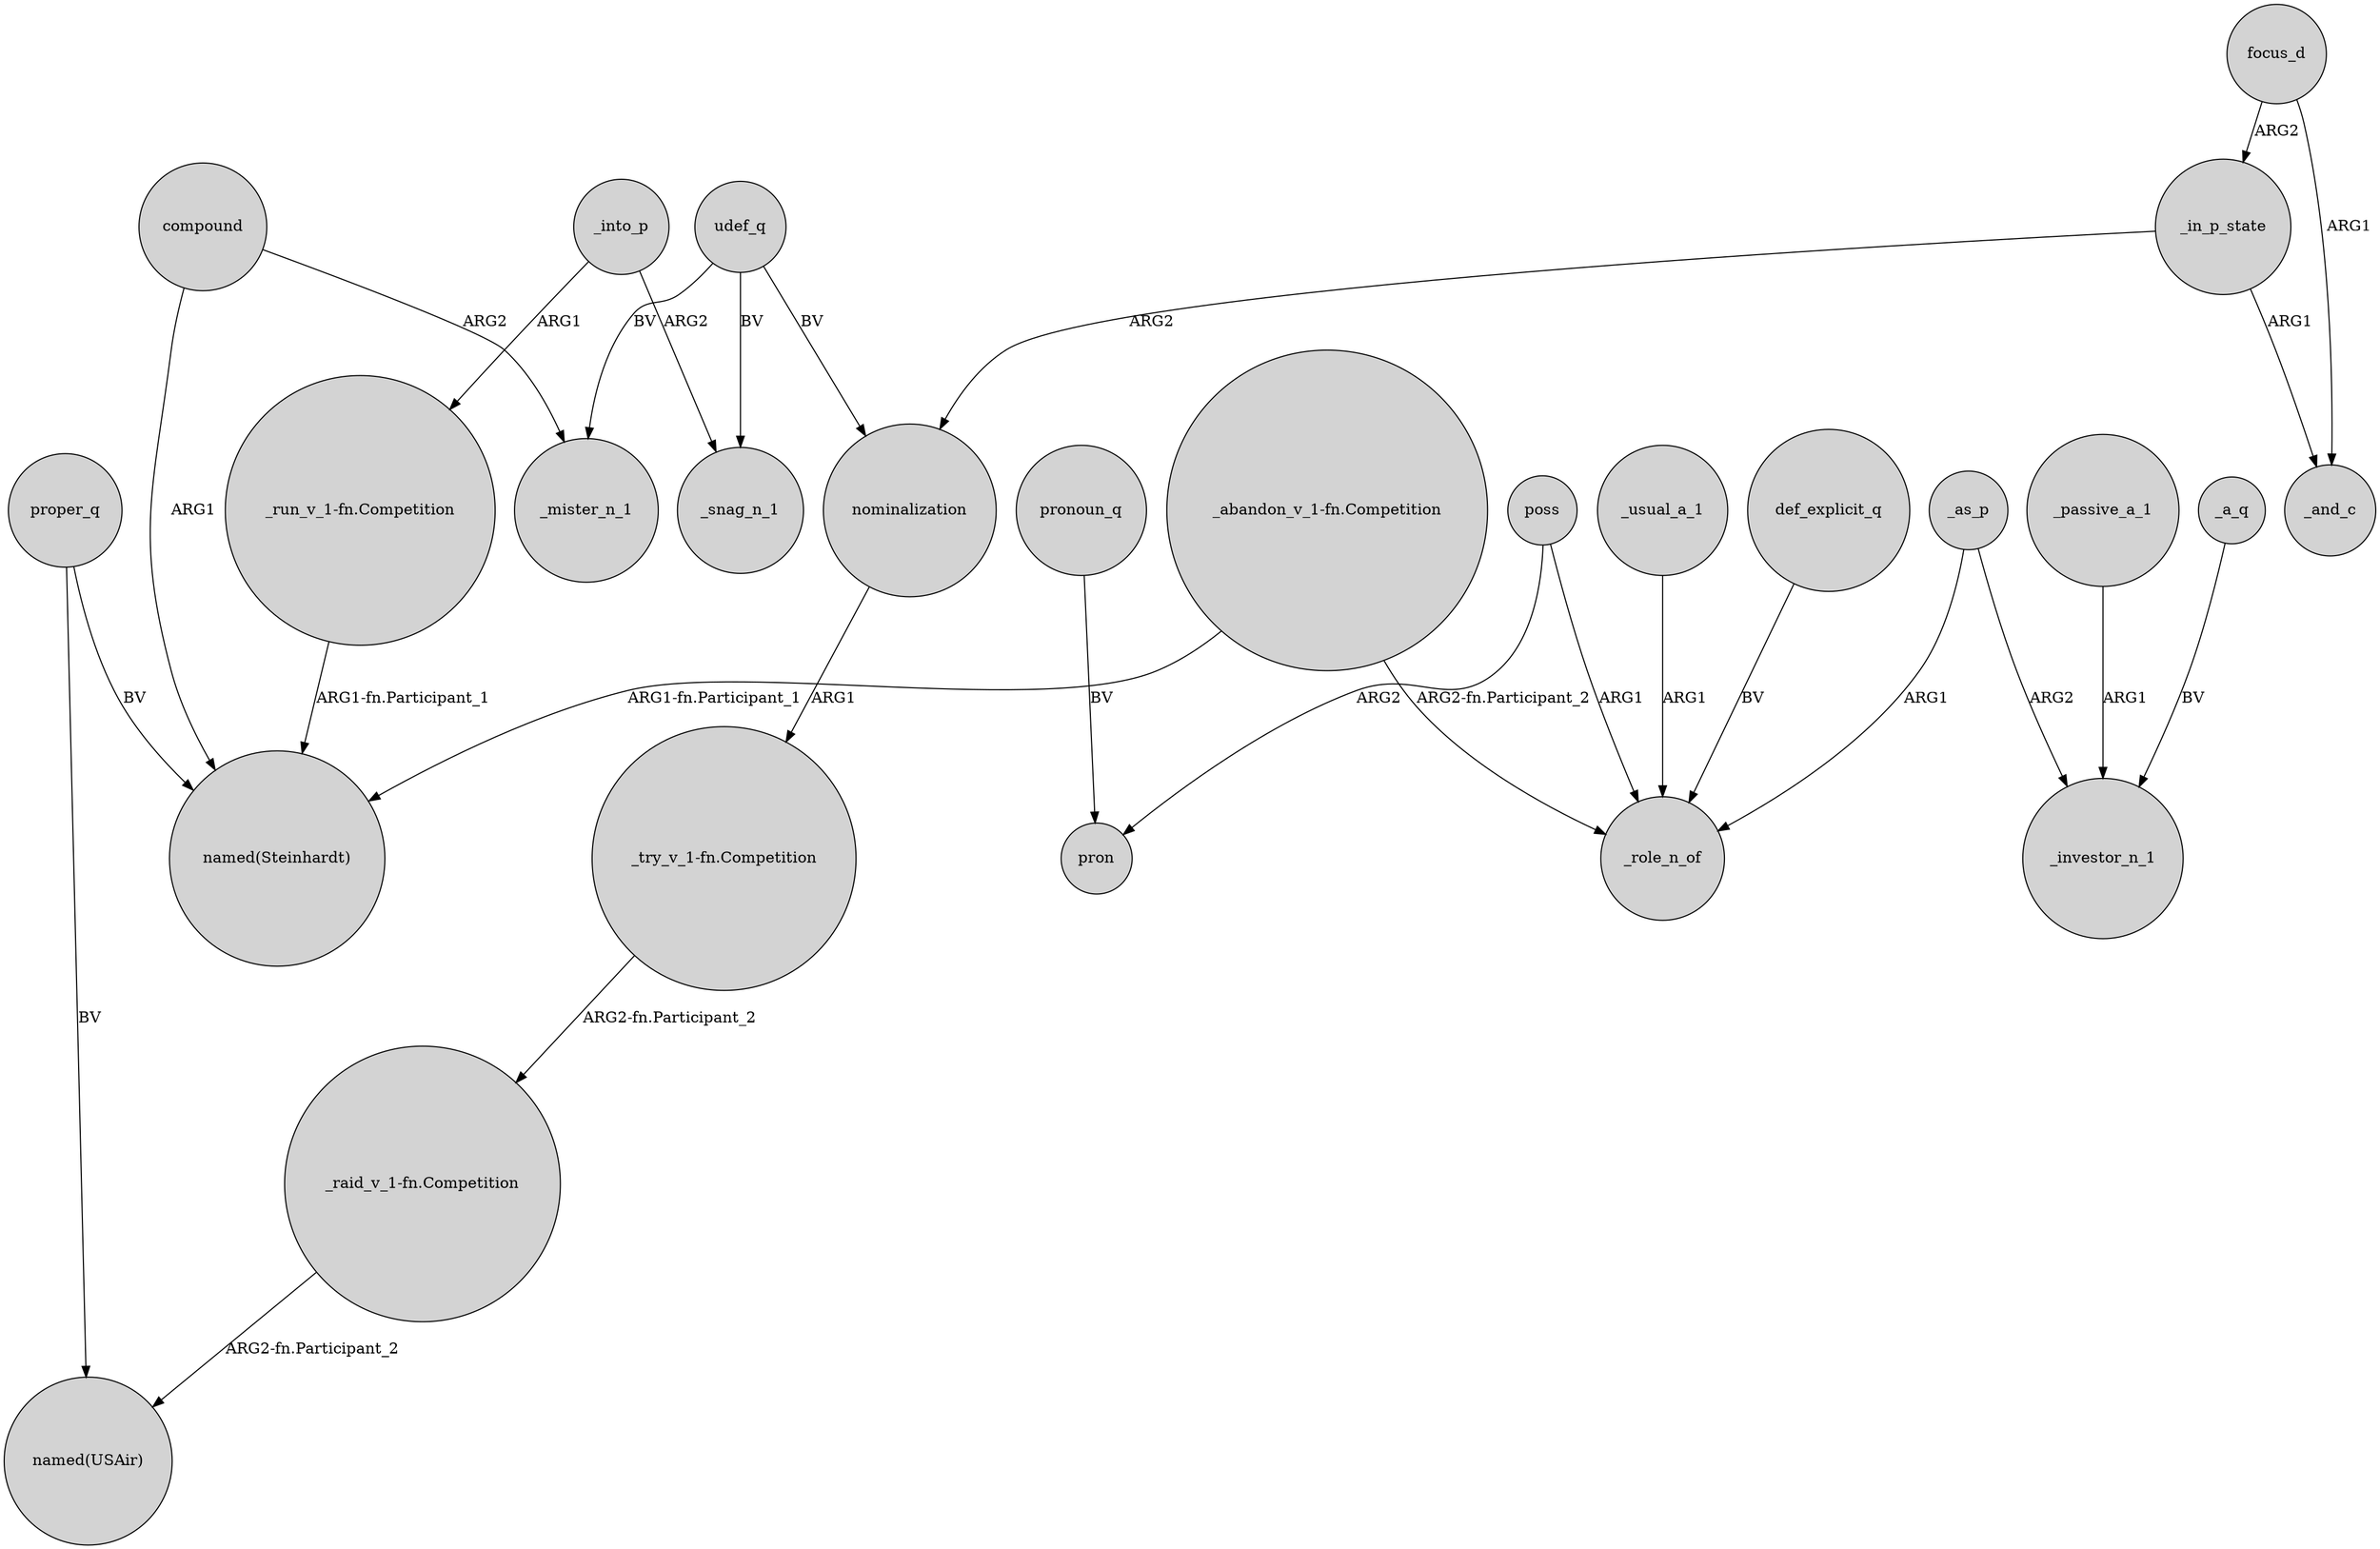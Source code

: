 digraph {
	node [shape=circle style=filled]
	_in_p_state -> nominalization [label=ARG2]
	compound -> _mister_n_1 [label=ARG2]
	focus_d -> _in_p_state [label=ARG2]
	proper_q -> "named(Steinhardt)" [label=BV]
	"_run_v_1-fn.Competition" -> "named(Steinhardt)" [label="ARG1-fn.Participant_1"]
	"_abandon_v_1-fn.Competition" -> _role_n_of [label="ARG2-fn.Participant_2"]
	poss -> _role_n_of [label=ARG1]
	_as_p -> _investor_n_1 [label=ARG2]
	udef_q -> nominalization [label=BV]
	udef_q -> _snag_n_1 [label=BV]
	_passive_a_1 -> _investor_n_1 [label=ARG1]
	udef_q -> _mister_n_1 [label=BV]
	pronoun_q -> pron [label=BV]
	_a_q -> _investor_n_1 [label=BV]
	_into_p -> "_run_v_1-fn.Competition" [label=ARG1]
	compound -> "named(Steinhardt)" [label=ARG1]
	poss -> pron [label=ARG2]
	_in_p_state -> _and_c [label=ARG1]
	"_try_v_1-fn.Competition" -> "_raid_v_1-fn.Competition" [label="ARG2-fn.Participant_2"]
	_as_p -> _role_n_of [label=ARG1]
	focus_d -> _and_c [label=ARG1]
	"_raid_v_1-fn.Competition" -> "named(USAir)" [label="ARG2-fn.Participant_2"]
	proper_q -> "named(USAir)" [label=BV]
	_usual_a_1 -> _role_n_of [label=ARG1]
	nominalization -> "_try_v_1-fn.Competition" [label=ARG1]
	def_explicit_q -> _role_n_of [label=BV]
	"_abandon_v_1-fn.Competition" -> "named(Steinhardt)" [label="ARG1-fn.Participant_1"]
	_into_p -> _snag_n_1 [label=ARG2]
}

